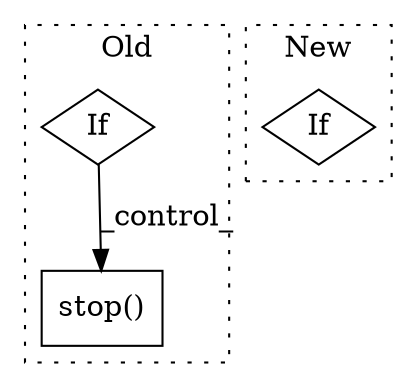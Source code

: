 digraph G {
subgraph cluster0 {
1 [label="stop()" a="75" s="2006" l="24" shape="box"];
3 [label="If" a="96" s="1982" l="3" shape="diamond"];
label = "Old";
style="dotted";
}
subgraph cluster1 {
2 [label="If" a="96" s="2233" l="3" shape="diamond"];
label = "New";
style="dotted";
}
3 -> 1 [label="_control_"];
}